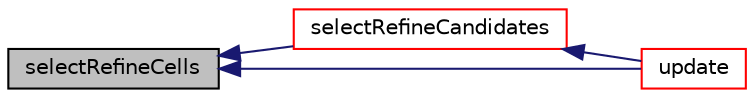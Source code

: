 digraph "selectRefineCells"
{
  bgcolor="transparent";
  edge [fontname="Helvetica",fontsize="10",labelfontname="Helvetica",labelfontsize="10"];
  node [fontname="Helvetica",fontsize="10",shape=record];
  rankdir="LR";
  Node1 [label="selectRefineCells",height=0.2,width=0.4,color="black", fillcolor="grey75", style="filled", fontcolor="black"];
  Node1 -> Node2 [dir="back",color="midnightblue",fontsize="10",style="solid",fontname="Helvetica"];
  Node2 [label="selectRefineCandidates",height=0.2,width=0.4,color="red",URL="$a00615.html#acc3999658d9a129b5dfd99c03785e4af",tooltip="Select candidate cells for refinement. "];
  Node2 -> Node3 [dir="back",color="midnightblue",fontsize="10",style="solid",fontname="Helvetica"];
  Node3 [label="update",height=0.2,width=0.4,color="red",URL="$a00615.html#aa2aac016e2bf7b5bd2b271786c2791aa",tooltip="Update the mesh for both mesh motion and topology change. "];
  Node1 -> Node3 [dir="back",color="midnightblue",fontsize="10",style="solid",fontname="Helvetica"];
}
